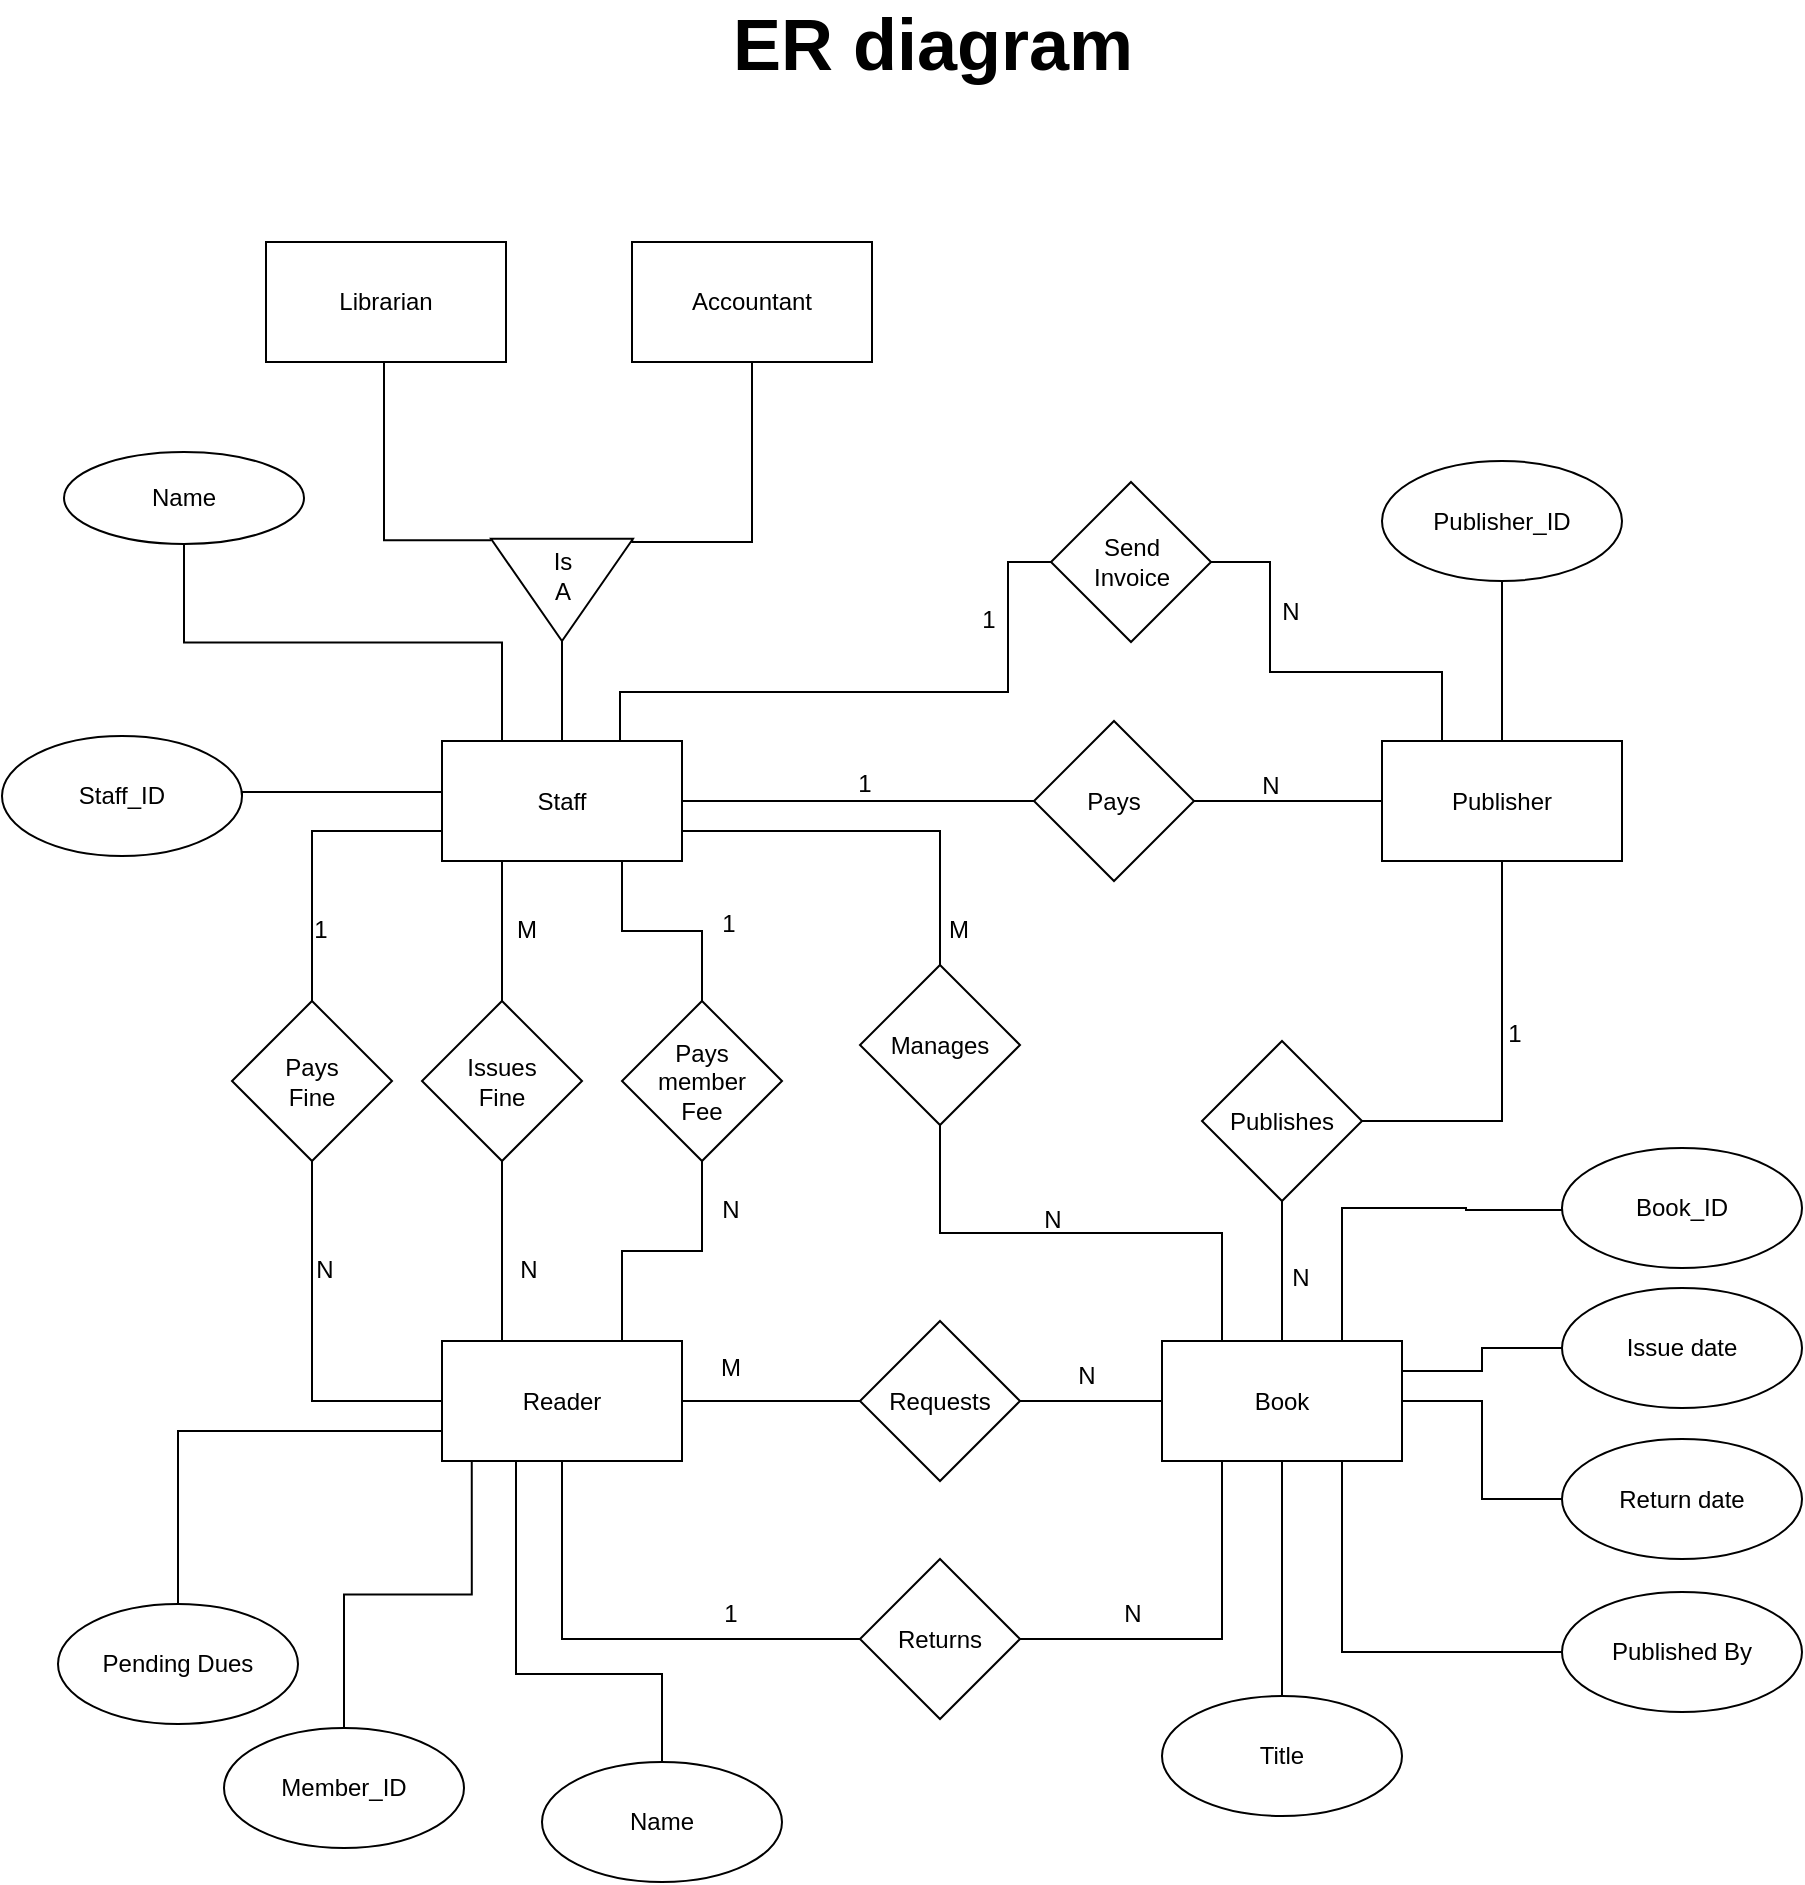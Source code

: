 <mxfile version="15.9.1" type="github">
  <diagram id="R2lEEEUBdFMjLlhIrx00" name="Page-1">
    <mxGraphModel dx="2476" dy="2162" grid="0" gridSize="1" guides="1" tooltips="1" connect="1" arrows="1" fold="1" page="0" pageScale="1" pageWidth="850" pageHeight="1100" math="0" shadow="0" extFonts="Permanent Marker^https://fonts.googleapis.com/css?family=Permanent+Marker">
      <root>
        <mxCell id="0" />
        <mxCell id="1" parent="0" />
        <mxCell id="GVDWhF9mf-tNLQKt3IDj-128" value="&lt;span style=&quot;font-size: 36px&quot;&gt;ER diagram&lt;/span&gt;" style="text;strokeColor=none;fillColor=none;html=1;fontSize=24;fontStyle=1;verticalAlign=middle;align=center;rounded=0;" parent="1" vertex="1">
          <mxGeometry x="103" y="-1016" width="100" height="40" as="geometry" />
        </mxCell>
        <mxCell id="r5lvNkmeyeCGKQ_JeHkO-3" value="" style="edgeStyle=orthogonalEdgeStyle;rounded=0;orthogonalLoop=1;jettySize=auto;html=1;endArrow=none;endFill=0;" edge="1" parent="1" source="r5lvNkmeyeCGKQ_JeHkO-1" target="r5lvNkmeyeCGKQ_JeHkO-2">
          <mxGeometry relative="1" as="geometry" />
        </mxCell>
        <mxCell id="r5lvNkmeyeCGKQ_JeHkO-23" value="" style="edgeStyle=orthogonalEdgeStyle;rounded=0;orthogonalLoop=1;jettySize=auto;html=1;endArrow=none;endFill=0;" edge="1" parent="1" source="r5lvNkmeyeCGKQ_JeHkO-1" target="r5lvNkmeyeCGKQ_JeHkO-22">
          <mxGeometry relative="1" as="geometry" />
        </mxCell>
        <mxCell id="r5lvNkmeyeCGKQ_JeHkO-62" value="" style="edgeStyle=orthogonalEdgeStyle;rounded=0;orthogonalLoop=1;jettySize=auto;html=1;endArrow=none;endFill=0;exitX=0.124;exitY=0.992;exitDx=0;exitDy=0;exitPerimeter=0;" edge="1" parent="1" source="r5lvNkmeyeCGKQ_JeHkO-1" target="r5lvNkmeyeCGKQ_JeHkO-61">
          <mxGeometry relative="1" as="geometry" />
        </mxCell>
        <mxCell id="r5lvNkmeyeCGKQ_JeHkO-65" value="" style="edgeStyle=orthogonalEdgeStyle;rounded=0;orthogonalLoop=1;jettySize=auto;html=1;endArrow=none;endFill=0;exitX=0.75;exitY=0;exitDx=0;exitDy=0;" edge="1" parent="1" source="r5lvNkmeyeCGKQ_JeHkO-1" target="r5lvNkmeyeCGKQ_JeHkO-64">
          <mxGeometry relative="1" as="geometry" />
        </mxCell>
        <mxCell id="r5lvNkmeyeCGKQ_JeHkO-71" value="" style="edgeStyle=orthogonalEdgeStyle;rounded=0;orthogonalLoop=1;jettySize=auto;html=1;endArrow=none;endFill=0;exitX=0;exitY=0.75;exitDx=0;exitDy=0;" edge="1" parent="1" source="r5lvNkmeyeCGKQ_JeHkO-1" target="r5lvNkmeyeCGKQ_JeHkO-70">
          <mxGeometry relative="1" as="geometry" />
        </mxCell>
        <mxCell id="r5lvNkmeyeCGKQ_JeHkO-89" value="" style="edgeStyle=orthogonalEdgeStyle;rounded=0;orthogonalLoop=1;jettySize=auto;html=1;endArrow=none;endFill=0;" edge="1" parent="1" source="r5lvNkmeyeCGKQ_JeHkO-1" target="r5lvNkmeyeCGKQ_JeHkO-88">
          <mxGeometry relative="1" as="geometry">
            <Array as="points">
              <mxPoint x="-55" y="-181" />
              <mxPoint x="18" y="-181" />
            </Array>
          </mxGeometry>
        </mxCell>
        <mxCell id="r5lvNkmeyeCGKQ_JeHkO-1" value="Reader" style="rounded=0;whiteSpace=wrap;html=1;" vertex="1" parent="1">
          <mxGeometry x="-92" y="-347.5" width="120" height="60" as="geometry" />
        </mxCell>
        <mxCell id="r5lvNkmeyeCGKQ_JeHkO-5" value="" style="edgeStyle=orthogonalEdgeStyle;rounded=0;orthogonalLoop=1;jettySize=auto;html=1;endArrow=none;endFill=0;" edge="1" parent="1" source="r5lvNkmeyeCGKQ_JeHkO-2" target="r5lvNkmeyeCGKQ_JeHkO-4">
          <mxGeometry relative="1" as="geometry" />
        </mxCell>
        <mxCell id="r5lvNkmeyeCGKQ_JeHkO-2" value="Requests" style="rhombus;whiteSpace=wrap;html=1;rounded=0;" vertex="1" parent="1">
          <mxGeometry x="117" y="-357.5" width="80" height="80" as="geometry" />
        </mxCell>
        <mxCell id="r5lvNkmeyeCGKQ_JeHkO-7" value="" style="edgeStyle=orthogonalEdgeStyle;rounded=0;orthogonalLoop=1;jettySize=auto;html=1;endArrow=none;endFill=0;" edge="1" parent="1" source="r5lvNkmeyeCGKQ_JeHkO-4" target="r5lvNkmeyeCGKQ_JeHkO-6">
          <mxGeometry relative="1" as="geometry" />
        </mxCell>
        <mxCell id="r5lvNkmeyeCGKQ_JeHkO-55" value="" style="edgeStyle=orthogonalEdgeStyle;rounded=0;orthogonalLoop=1;jettySize=auto;html=1;endArrow=none;endFill=0;exitX=0.75;exitY=0;exitDx=0;exitDy=0;entryX=0;entryY=0.5;entryDx=0;entryDy=0;" edge="1" parent="1" source="r5lvNkmeyeCGKQ_JeHkO-4" target="r5lvNkmeyeCGKQ_JeHkO-54">
          <mxGeometry relative="1" as="geometry">
            <mxPoint x="400" y="-390" as="targetPoint" />
            <Array as="points">
              <mxPoint x="358" y="-414" />
              <mxPoint x="420" y="-414" />
              <mxPoint x="436" y="-413" />
            </Array>
          </mxGeometry>
        </mxCell>
        <mxCell id="r5lvNkmeyeCGKQ_JeHkO-57" value="" style="edgeStyle=orthogonalEdgeStyle;rounded=0;orthogonalLoop=1;jettySize=auto;html=1;endArrow=none;endFill=0;exitX=1;exitY=0.25;exitDx=0;exitDy=0;" edge="1" parent="1" source="r5lvNkmeyeCGKQ_JeHkO-4" target="r5lvNkmeyeCGKQ_JeHkO-56">
          <mxGeometry relative="1" as="geometry">
            <mxPoint x="407" y="-326" as="sourcePoint" />
          </mxGeometry>
        </mxCell>
        <mxCell id="r5lvNkmeyeCGKQ_JeHkO-74" value="" style="edgeStyle=orthogonalEdgeStyle;rounded=0;orthogonalLoop=1;jettySize=auto;html=1;endArrow=none;endFill=0;entryX=0;entryY=0.5;entryDx=0;entryDy=0;exitX=0.75;exitY=1;exitDx=0;exitDy=0;" edge="1" parent="1" source="r5lvNkmeyeCGKQ_JeHkO-4" target="r5lvNkmeyeCGKQ_JeHkO-73">
          <mxGeometry relative="1" as="geometry" />
        </mxCell>
        <mxCell id="r5lvNkmeyeCGKQ_JeHkO-76" style="edgeStyle=orthogonalEdgeStyle;rounded=0;orthogonalLoop=1;jettySize=auto;html=1;entryX=1;entryY=0.5;entryDx=0;entryDy=0;endArrow=none;endFill=0;exitX=0.25;exitY=1;exitDx=0;exitDy=0;" edge="1" parent="1" source="r5lvNkmeyeCGKQ_JeHkO-4" target="r5lvNkmeyeCGKQ_JeHkO-10">
          <mxGeometry relative="1" as="geometry" />
        </mxCell>
        <mxCell id="r5lvNkmeyeCGKQ_JeHkO-91" value="" style="edgeStyle=orthogonalEdgeStyle;rounded=0;orthogonalLoop=1;jettySize=auto;html=1;endArrow=none;endFill=0;" edge="1" parent="1" source="r5lvNkmeyeCGKQ_JeHkO-4" target="r5lvNkmeyeCGKQ_JeHkO-90">
          <mxGeometry relative="1" as="geometry" />
        </mxCell>
        <mxCell id="r5lvNkmeyeCGKQ_JeHkO-4" value="Book" style="whiteSpace=wrap;html=1;rounded=0;" vertex="1" parent="1">
          <mxGeometry x="268" y="-347.5" width="120" height="60" as="geometry" />
        </mxCell>
        <mxCell id="r5lvNkmeyeCGKQ_JeHkO-9" value="" style="edgeStyle=orthogonalEdgeStyle;rounded=0;orthogonalLoop=1;jettySize=auto;html=1;endArrow=none;endFill=0;" edge="1" parent="1" source="r5lvNkmeyeCGKQ_JeHkO-6" target="r5lvNkmeyeCGKQ_JeHkO-8">
          <mxGeometry relative="1" as="geometry" />
        </mxCell>
        <mxCell id="r5lvNkmeyeCGKQ_JeHkO-6" value="Publishes" style="rhombus;whiteSpace=wrap;html=1;rounded=0;" vertex="1" parent="1">
          <mxGeometry x="288" y="-497.5" width="80" height="80" as="geometry" />
        </mxCell>
        <mxCell id="r5lvNkmeyeCGKQ_JeHkO-53" value="" style="edgeStyle=orthogonalEdgeStyle;rounded=0;orthogonalLoop=1;jettySize=auto;html=1;endArrow=none;endFill=0;" edge="1" parent="1" source="r5lvNkmeyeCGKQ_JeHkO-8" target="r5lvNkmeyeCGKQ_JeHkO-52">
          <mxGeometry relative="1" as="geometry" />
        </mxCell>
        <mxCell id="r5lvNkmeyeCGKQ_JeHkO-8" value="Publisher" style="whiteSpace=wrap;html=1;rounded=0;" vertex="1" parent="1">
          <mxGeometry x="378" y="-647.5" width="120" height="60" as="geometry" />
        </mxCell>
        <mxCell id="r5lvNkmeyeCGKQ_JeHkO-13" style="edgeStyle=orthogonalEdgeStyle;rounded=0;orthogonalLoop=1;jettySize=auto;html=1;endArrow=none;endFill=0;" edge="1" parent="1" source="r5lvNkmeyeCGKQ_JeHkO-10" target="r5lvNkmeyeCGKQ_JeHkO-1">
          <mxGeometry relative="1" as="geometry" />
        </mxCell>
        <mxCell id="r5lvNkmeyeCGKQ_JeHkO-10" value="Returns" style="rhombus;whiteSpace=wrap;html=1;rounded=0;" vertex="1" parent="1">
          <mxGeometry x="117" y="-238.5" width="80" height="80" as="geometry" />
        </mxCell>
        <mxCell id="r5lvNkmeyeCGKQ_JeHkO-17" value="" style="edgeStyle=orthogonalEdgeStyle;rounded=0;orthogonalLoop=1;jettySize=auto;html=1;endArrow=none;endFill=0;entryX=0.5;entryY=0;entryDx=0;entryDy=0;exitX=1;exitY=0.75;exitDx=0;exitDy=0;" edge="1" parent="1" source="r5lvNkmeyeCGKQ_JeHkO-15" target="r5lvNkmeyeCGKQ_JeHkO-16">
          <mxGeometry relative="1" as="geometry" />
        </mxCell>
        <mxCell id="r5lvNkmeyeCGKQ_JeHkO-20" value="" style="edgeStyle=orthogonalEdgeStyle;rounded=0;orthogonalLoop=1;jettySize=auto;html=1;endArrow=none;endFill=0;exitX=0.25;exitY=1;exitDx=0;exitDy=0;" edge="1" parent="1" source="r5lvNkmeyeCGKQ_JeHkO-15" target="r5lvNkmeyeCGKQ_JeHkO-19">
          <mxGeometry relative="1" as="geometry" />
        </mxCell>
        <mxCell id="r5lvNkmeyeCGKQ_JeHkO-26" style="edgeStyle=orthogonalEdgeStyle;rounded=0;orthogonalLoop=1;jettySize=auto;html=1;entryX=1;entryY=0.5;entryDx=0;entryDy=0;endArrow=none;endFill=0;" edge="1" parent="1" source="r5lvNkmeyeCGKQ_JeHkO-15" target="r5lvNkmeyeCGKQ_JeHkO-25">
          <mxGeometry relative="1" as="geometry" />
        </mxCell>
        <mxCell id="r5lvNkmeyeCGKQ_JeHkO-33" value="" style="edgeStyle=orthogonalEdgeStyle;rounded=0;orthogonalLoop=1;jettySize=auto;html=1;endArrow=none;endFill=0;" edge="1" parent="1" source="r5lvNkmeyeCGKQ_JeHkO-15" target="r5lvNkmeyeCGKQ_JeHkO-32">
          <mxGeometry relative="1" as="geometry" />
        </mxCell>
        <mxCell id="r5lvNkmeyeCGKQ_JeHkO-78" value="" style="edgeStyle=orthogonalEdgeStyle;rounded=0;orthogonalLoop=1;jettySize=auto;html=1;endArrow=none;endFill=0;entryX=0;entryY=0.5;entryDx=0;entryDy=0;" edge="1" parent="1" source="r5lvNkmeyeCGKQ_JeHkO-15" target="r5lvNkmeyeCGKQ_JeHkO-77">
          <mxGeometry relative="1" as="geometry">
            <Array as="points">
              <mxPoint x="-3" y="-672" />
              <mxPoint x="191" y="-672" />
              <mxPoint x="191" y="-737" />
            </Array>
          </mxGeometry>
        </mxCell>
        <mxCell id="r5lvNkmeyeCGKQ_JeHkO-83" value="" style="edgeStyle=orthogonalEdgeStyle;rounded=0;orthogonalLoop=1;jettySize=auto;html=1;endArrow=none;endFill=0;exitX=0;exitY=0.5;exitDx=0;exitDy=0;entryX=1;entryY=0.5;entryDx=0;entryDy=0;" edge="1" parent="1" source="r5lvNkmeyeCGKQ_JeHkO-15" target="r5lvNkmeyeCGKQ_JeHkO-82">
          <mxGeometry relative="1" as="geometry">
            <Array as="points">
              <mxPoint x="-92" y="-622" />
              <mxPoint x="-192" y="-622" />
            </Array>
          </mxGeometry>
        </mxCell>
        <mxCell id="r5lvNkmeyeCGKQ_JeHkO-85" value="" style="edgeStyle=orthogonalEdgeStyle;rounded=0;orthogonalLoop=1;jettySize=auto;html=1;endArrow=none;endFill=0;exitX=0.25;exitY=0;exitDx=0;exitDy=0;" edge="1" parent="1" source="r5lvNkmeyeCGKQ_JeHkO-15" target="r5lvNkmeyeCGKQ_JeHkO-84">
          <mxGeometry relative="1" as="geometry" />
        </mxCell>
        <mxCell id="r5lvNkmeyeCGKQ_JeHkO-15" value="Staff" style="rounded=0;whiteSpace=wrap;html=1;" vertex="1" parent="1">
          <mxGeometry x="-92" y="-647.5" width="120" height="60" as="geometry" />
        </mxCell>
        <mxCell id="r5lvNkmeyeCGKQ_JeHkO-18" style="edgeStyle=orthogonalEdgeStyle;rounded=0;orthogonalLoop=1;jettySize=auto;html=1;entryX=0.25;entryY=0;entryDx=0;entryDy=0;endArrow=none;endFill=0;exitX=0.5;exitY=1;exitDx=0;exitDy=0;" edge="1" parent="1" source="r5lvNkmeyeCGKQ_JeHkO-16" target="r5lvNkmeyeCGKQ_JeHkO-4">
          <mxGeometry relative="1" as="geometry" />
        </mxCell>
        <mxCell id="r5lvNkmeyeCGKQ_JeHkO-16" value="Manages" style="rhombus;whiteSpace=wrap;html=1;rounded=0;" vertex="1" parent="1">
          <mxGeometry x="117" y="-535.5" width="80" height="80" as="geometry" />
        </mxCell>
        <mxCell id="r5lvNkmeyeCGKQ_JeHkO-21" value="" style="edgeStyle=orthogonalEdgeStyle;rounded=0;orthogonalLoop=1;jettySize=auto;html=1;endArrow=none;endFill=0;entryX=0.25;entryY=0;entryDx=0;entryDy=0;" edge="1" parent="1" source="r5lvNkmeyeCGKQ_JeHkO-19" target="r5lvNkmeyeCGKQ_JeHkO-1">
          <mxGeometry relative="1" as="geometry" />
        </mxCell>
        <mxCell id="r5lvNkmeyeCGKQ_JeHkO-19" value="Issues&lt;br&gt;Fine" style="rhombus;whiteSpace=wrap;html=1;rounded=0;" vertex="1" parent="1">
          <mxGeometry x="-102" y="-517.5" width="80" height="80" as="geometry" />
        </mxCell>
        <mxCell id="r5lvNkmeyeCGKQ_JeHkO-86" style="edgeStyle=orthogonalEdgeStyle;rounded=0;orthogonalLoop=1;jettySize=auto;html=1;entryX=0;entryY=0.75;entryDx=0;entryDy=0;endArrow=none;endFill=0;exitX=0.5;exitY=0;exitDx=0;exitDy=0;" edge="1" parent="1" source="r5lvNkmeyeCGKQ_JeHkO-22" target="r5lvNkmeyeCGKQ_JeHkO-15">
          <mxGeometry relative="1" as="geometry" />
        </mxCell>
        <mxCell id="r5lvNkmeyeCGKQ_JeHkO-22" value="Pays&lt;br&gt;Fine" style="rhombus;whiteSpace=wrap;html=1;rounded=0;" vertex="1" parent="1">
          <mxGeometry x="-197" y="-517.5" width="80" height="80" as="geometry" />
        </mxCell>
        <mxCell id="r5lvNkmeyeCGKQ_JeHkO-28" value="" style="edgeStyle=orthogonalEdgeStyle;rounded=0;orthogonalLoop=1;jettySize=auto;html=1;endArrow=none;endFill=0;exitX=0.004;exitY=0.005;exitDx=0;exitDy=0;exitPerimeter=0;" edge="1" parent="1" source="r5lvNkmeyeCGKQ_JeHkO-25" target="r5lvNkmeyeCGKQ_JeHkO-27">
          <mxGeometry relative="1" as="geometry">
            <Array as="points">
              <mxPoint x="63" y="-747" />
            </Array>
          </mxGeometry>
        </mxCell>
        <mxCell id="r5lvNkmeyeCGKQ_JeHkO-30" value="" style="edgeStyle=orthogonalEdgeStyle;rounded=0;orthogonalLoop=1;jettySize=auto;html=1;endArrow=none;endFill=0;exitX=0.015;exitY=0.998;exitDx=0;exitDy=0;exitPerimeter=0;entryX=0.5;entryY=1;entryDx=0;entryDy=0;" edge="1" parent="1" source="r5lvNkmeyeCGKQ_JeHkO-25" target="r5lvNkmeyeCGKQ_JeHkO-29">
          <mxGeometry relative="1" as="geometry">
            <mxPoint x="-53" y="-727" as="sourcePoint" />
            <mxPoint x="-115" y="-827" as="targetPoint" />
            <Array as="points">
              <mxPoint x="-121" y="-748" />
              <mxPoint x="-121" y="-837" />
            </Array>
          </mxGeometry>
        </mxCell>
        <mxCell id="r5lvNkmeyeCGKQ_JeHkO-25" value="" style="triangle;whiteSpace=wrap;html=1;rotation=90;" vertex="1" parent="1">
          <mxGeometry x="-57.57" y="-758.56" width="51.13" height="71" as="geometry" />
        </mxCell>
        <mxCell id="r5lvNkmeyeCGKQ_JeHkO-27" value="Accountant" style="whiteSpace=wrap;html=1;" vertex="1" parent="1">
          <mxGeometry x="3" y="-897" width="120" height="60" as="geometry" />
        </mxCell>
        <mxCell id="r5lvNkmeyeCGKQ_JeHkO-29" value="Librarian" style="whiteSpace=wrap;html=1;" vertex="1" parent="1">
          <mxGeometry x="-180" y="-897" width="120" height="60" as="geometry" />
        </mxCell>
        <mxCell id="r5lvNkmeyeCGKQ_JeHkO-34" value="" style="edgeStyle=orthogonalEdgeStyle;rounded=0;orthogonalLoop=1;jettySize=auto;html=1;endArrow=none;endFill=0;" edge="1" parent="1" source="r5lvNkmeyeCGKQ_JeHkO-32" target="r5lvNkmeyeCGKQ_JeHkO-8">
          <mxGeometry relative="1" as="geometry" />
        </mxCell>
        <mxCell id="r5lvNkmeyeCGKQ_JeHkO-32" value="Pays" style="rhombus;whiteSpace=wrap;html=1;rounded=0;" vertex="1" parent="1">
          <mxGeometry x="204" y="-657.5" width="80" height="80" as="geometry" />
        </mxCell>
        <mxCell id="r5lvNkmeyeCGKQ_JeHkO-36" value="1" style="text;html=1;align=center;verticalAlign=middle;resizable=0;points=[];autosize=1;strokeColor=none;fillColor=none;" vertex="1" parent="1">
          <mxGeometry x="436" y="-510.5" width="16" height="18" as="geometry" />
        </mxCell>
        <mxCell id="r5lvNkmeyeCGKQ_JeHkO-37" value="N" style="text;html=1;align=center;verticalAlign=middle;resizable=0;points=[];autosize=1;strokeColor=none;fillColor=none;" vertex="1" parent="1">
          <mxGeometry x="327" y="-388.5" width="19" height="18" as="geometry" />
        </mxCell>
        <mxCell id="r5lvNkmeyeCGKQ_JeHkO-38" value="M" style="text;html=1;align=center;verticalAlign=middle;resizable=0;points=[];autosize=1;strokeColor=none;fillColor=none;" vertex="1" parent="1">
          <mxGeometry x="156" y="-562.5" width="20" height="18" as="geometry" />
        </mxCell>
        <mxCell id="r5lvNkmeyeCGKQ_JeHkO-39" value="N" style="text;html=1;align=center;verticalAlign=middle;resizable=0;points=[];autosize=1;strokeColor=none;fillColor=none;" vertex="1" parent="1">
          <mxGeometry x="203" y="-417.5" width="19" height="18" as="geometry" />
        </mxCell>
        <mxCell id="r5lvNkmeyeCGKQ_JeHkO-42" value="N" style="text;html=1;align=center;verticalAlign=middle;resizable=0;points=[];autosize=1;strokeColor=none;fillColor=none;" vertex="1" parent="1">
          <mxGeometry x="220" y="-339.5" width="19" height="18" as="geometry" />
        </mxCell>
        <mxCell id="r5lvNkmeyeCGKQ_JeHkO-43" value="M" style="text;html=1;align=center;verticalAlign=middle;resizable=0;points=[];autosize=1;strokeColor=none;fillColor=none;" vertex="1" parent="1">
          <mxGeometry x="42" y="-343.5" width="20" height="18" as="geometry" />
        </mxCell>
        <mxCell id="r5lvNkmeyeCGKQ_JeHkO-44" value="N" style="text;html=1;align=center;verticalAlign=middle;resizable=0;points=[];autosize=1;strokeColor=none;fillColor=none;" vertex="1" parent="1">
          <mxGeometry x="243" y="-220.5" width="19" height="18" as="geometry" />
        </mxCell>
        <mxCell id="r5lvNkmeyeCGKQ_JeHkO-45" value="1" style="text;html=1;align=center;verticalAlign=middle;resizable=0;points=[];autosize=1;strokeColor=none;fillColor=none;" vertex="1" parent="1">
          <mxGeometry x="44" y="-220.5" width="16" height="18" as="geometry" />
        </mxCell>
        <mxCell id="r5lvNkmeyeCGKQ_JeHkO-46" value="N" style="text;html=1;align=center;verticalAlign=middle;resizable=0;points=[];autosize=1;strokeColor=none;fillColor=none;" vertex="1" parent="1">
          <mxGeometry x="-59" y="-392" width="19" height="18" as="geometry" />
        </mxCell>
        <mxCell id="r5lvNkmeyeCGKQ_JeHkO-47" value="M" style="text;html=1;align=center;verticalAlign=middle;resizable=0;points=[];autosize=1;strokeColor=none;fillColor=none;" vertex="1" parent="1">
          <mxGeometry x="-60" y="-562" width="20" height="18" as="geometry" />
        </mxCell>
        <mxCell id="r5lvNkmeyeCGKQ_JeHkO-48" value="1" style="text;html=1;align=center;verticalAlign=middle;resizable=0;points=[];autosize=1;strokeColor=none;fillColor=none;" vertex="1" parent="1">
          <mxGeometry x="-161" y="-562" width="16" height="18" as="geometry" />
        </mxCell>
        <mxCell id="r5lvNkmeyeCGKQ_JeHkO-49" value="N" style="text;html=1;align=center;verticalAlign=middle;resizable=0;points=[];autosize=1;strokeColor=none;fillColor=none;" vertex="1" parent="1">
          <mxGeometry x="-161" y="-392" width="19" height="18" as="geometry" />
        </mxCell>
        <mxCell id="r5lvNkmeyeCGKQ_JeHkO-50" value="N" style="text;html=1;align=center;verticalAlign=middle;resizable=0;points=[];autosize=1;strokeColor=none;fillColor=none;" vertex="1" parent="1">
          <mxGeometry x="312" y="-634" width="19" height="18" as="geometry" />
        </mxCell>
        <mxCell id="r5lvNkmeyeCGKQ_JeHkO-51" value="1" style="text;html=1;align=center;verticalAlign=middle;resizable=0;points=[];autosize=1;strokeColor=none;fillColor=none;" vertex="1" parent="1">
          <mxGeometry x="111" y="-635" width="16" height="18" as="geometry" />
        </mxCell>
        <mxCell id="r5lvNkmeyeCGKQ_JeHkO-52" value="Publisher_ID" style="ellipse;whiteSpace=wrap;html=1;rounded=0;" vertex="1" parent="1">
          <mxGeometry x="378" y="-787.5" width="120" height="60" as="geometry" />
        </mxCell>
        <mxCell id="r5lvNkmeyeCGKQ_JeHkO-54" value="Book_ID" style="ellipse;whiteSpace=wrap;html=1;rounded=0;" vertex="1" parent="1">
          <mxGeometry x="468" y="-444" width="120" height="60" as="geometry" />
        </mxCell>
        <mxCell id="r5lvNkmeyeCGKQ_JeHkO-56" value="Issue date" style="ellipse;whiteSpace=wrap;html=1;rounded=0;" vertex="1" parent="1">
          <mxGeometry x="468" y="-374" width="120" height="60" as="geometry" />
        </mxCell>
        <mxCell id="r5lvNkmeyeCGKQ_JeHkO-72" value="" style="edgeStyle=orthogonalEdgeStyle;rounded=0;orthogonalLoop=1;jettySize=auto;html=1;endArrow=none;endFill=0;" edge="1" parent="1" source="r5lvNkmeyeCGKQ_JeHkO-58" target="r5lvNkmeyeCGKQ_JeHkO-4">
          <mxGeometry relative="1" as="geometry" />
        </mxCell>
        <mxCell id="r5lvNkmeyeCGKQ_JeHkO-58" value="Return date" style="ellipse;whiteSpace=wrap;html=1;rounded=0;" vertex="1" parent="1">
          <mxGeometry x="468" y="-298.5" width="120" height="60" as="geometry" />
        </mxCell>
        <mxCell id="r5lvNkmeyeCGKQ_JeHkO-61" value="Member_ID" style="ellipse;whiteSpace=wrap;html=1;rounded=0;" vertex="1" parent="1">
          <mxGeometry x="-201" y="-154" width="120" height="60" as="geometry" />
        </mxCell>
        <mxCell id="r5lvNkmeyeCGKQ_JeHkO-67" value="" style="edgeStyle=orthogonalEdgeStyle;rounded=0;orthogonalLoop=1;jettySize=auto;html=1;endArrow=none;endFill=0;entryX=0.75;entryY=1;entryDx=0;entryDy=0;" edge="1" parent="1" source="r5lvNkmeyeCGKQ_JeHkO-64" target="r5lvNkmeyeCGKQ_JeHkO-15">
          <mxGeometry relative="1" as="geometry" />
        </mxCell>
        <mxCell id="r5lvNkmeyeCGKQ_JeHkO-64" value="Pays&lt;br&gt;member&lt;br&gt;Fee" style="rhombus;whiteSpace=wrap;html=1;rounded=0;" vertex="1" parent="1">
          <mxGeometry x="-2" y="-517.5" width="80" height="80" as="geometry" />
        </mxCell>
        <mxCell id="r5lvNkmeyeCGKQ_JeHkO-68" value="1" style="text;html=1;align=center;verticalAlign=middle;resizable=0;points=[];autosize=1;strokeColor=none;fillColor=none;" vertex="1" parent="1">
          <mxGeometry x="43" y="-565" width="16" height="18" as="geometry" />
        </mxCell>
        <mxCell id="r5lvNkmeyeCGKQ_JeHkO-69" value="N" style="text;html=1;align=center;verticalAlign=middle;resizable=0;points=[];autosize=1;strokeColor=none;fillColor=none;" vertex="1" parent="1">
          <mxGeometry x="42" y="-422" width="19" height="18" as="geometry" />
        </mxCell>
        <mxCell id="r5lvNkmeyeCGKQ_JeHkO-70" value="Pending Dues" style="ellipse;whiteSpace=wrap;html=1;rounded=0;" vertex="1" parent="1">
          <mxGeometry x="-284" y="-216" width="120" height="60" as="geometry" />
        </mxCell>
        <mxCell id="r5lvNkmeyeCGKQ_JeHkO-73" value="Published By" style="ellipse;whiteSpace=wrap;html=1;rounded=0;" vertex="1" parent="1">
          <mxGeometry x="468" y="-222" width="120" height="60" as="geometry" />
        </mxCell>
        <mxCell id="r5lvNkmeyeCGKQ_JeHkO-79" style="edgeStyle=orthogonalEdgeStyle;rounded=0;orthogonalLoop=1;jettySize=auto;html=1;entryX=0.25;entryY=0;entryDx=0;entryDy=0;endArrow=none;endFill=0;" edge="1" parent="1" source="r5lvNkmeyeCGKQ_JeHkO-77" target="r5lvNkmeyeCGKQ_JeHkO-8">
          <mxGeometry relative="1" as="geometry">
            <Array as="points">
              <mxPoint x="322" y="-737" />
              <mxPoint x="322" y="-682" />
              <mxPoint x="408" y="-682" />
            </Array>
          </mxGeometry>
        </mxCell>
        <mxCell id="r5lvNkmeyeCGKQ_JeHkO-77" value="Send&lt;br&gt;Invoice" style="rhombus;whiteSpace=wrap;html=1;rounded=0;" vertex="1" parent="1">
          <mxGeometry x="212.5" y="-777" width="80" height="80" as="geometry" />
        </mxCell>
        <mxCell id="r5lvNkmeyeCGKQ_JeHkO-80" value="N" style="text;html=1;align=center;verticalAlign=middle;resizable=0;points=[];autosize=1;strokeColor=none;fillColor=none;" vertex="1" parent="1">
          <mxGeometry x="322" y="-721" width="19" height="18" as="geometry" />
        </mxCell>
        <mxCell id="r5lvNkmeyeCGKQ_JeHkO-81" value="1" style="text;html=1;align=center;verticalAlign=middle;resizable=0;points=[];autosize=1;strokeColor=none;fillColor=none;" vertex="1" parent="1">
          <mxGeometry x="173" y="-717" width="16" height="18" as="geometry" />
        </mxCell>
        <mxCell id="r5lvNkmeyeCGKQ_JeHkO-82" value="Staff_ID" style="ellipse;whiteSpace=wrap;html=1;rounded=0;" vertex="1" parent="1">
          <mxGeometry x="-312" y="-650" width="120" height="60" as="geometry" />
        </mxCell>
        <mxCell id="r5lvNkmeyeCGKQ_JeHkO-84" value="Name" style="ellipse;whiteSpace=wrap;html=1;rounded=0;" vertex="1" parent="1">
          <mxGeometry x="-281" y="-792" width="120" height="46" as="geometry" />
        </mxCell>
        <mxCell id="r5lvNkmeyeCGKQ_JeHkO-88" value="Name" style="ellipse;whiteSpace=wrap;html=1;rounded=0;" vertex="1" parent="1">
          <mxGeometry x="-42" y="-137" width="120" height="60" as="geometry" />
        </mxCell>
        <mxCell id="r5lvNkmeyeCGKQ_JeHkO-90" value="Title" style="ellipse;whiteSpace=wrap;html=1;rounded=0;" vertex="1" parent="1">
          <mxGeometry x="268" y="-170" width="120" height="60" as="geometry" />
        </mxCell>
        <mxCell id="r5lvNkmeyeCGKQ_JeHkO-93" value="Is&lt;br&gt;A" style="text;html=1;align=center;verticalAlign=middle;resizable=0;points=[];autosize=1;strokeColor=none;fillColor=none;" vertex="1" parent="1">
          <mxGeometry x="-42" y="-746" width="20" height="32" as="geometry" />
        </mxCell>
      </root>
    </mxGraphModel>
  </diagram>
</mxfile>
